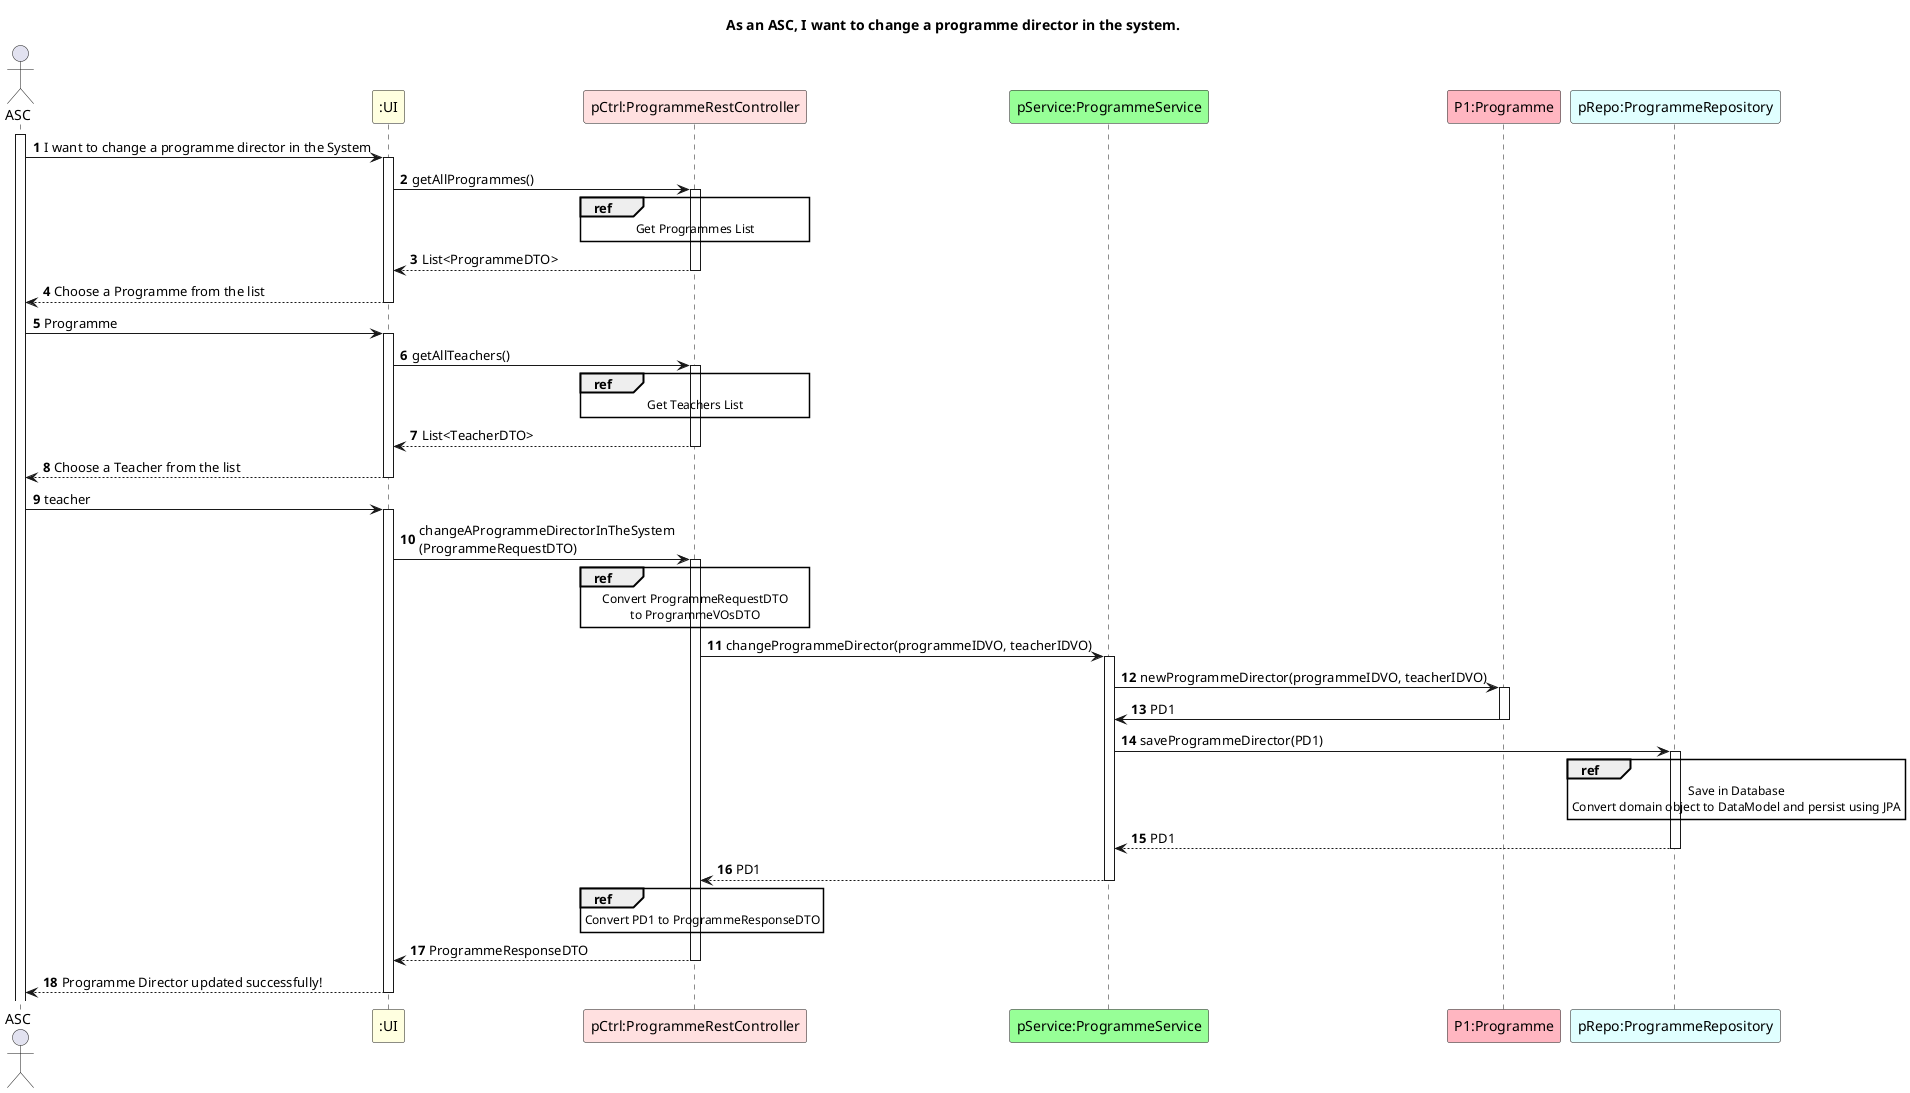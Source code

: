 @startuml
autonumber

title As an ASC, I want to change a programme director in the system.

actor ASC as Admin

participant ":UI" as UI #lightyellow
participant "pCtrl:ProgrammeRestController" as C #implementation
participant "pService:ProgrammeService" as PS #physical
participant "P1:Programme" as P #lightpink
participant "pRepo:ProgrammeRepository" as PR #lightcyan

activate Admin
Admin -> UI ++: I want to change a programme director in the System

UI -> C ++: getAllProgrammes()

ref over C
          Get Programmes List
end ref

C --> UI --: List<ProgrammeDTO>

UI --> Admin --: Choose a Programme from the list

Admin -> UI ++: Programme

UI -> C ++: getAllTeachers()

ref over C
          Get Teachers List
end ref

C --> UI --: List<TeacherDTO>

UI --> Admin --: Choose a Teacher from the list

Admin -> UI ++: teacher

UI -> C ++: changeAProgrammeDirectorInTheSystem \n(ProgrammeRequestDTO)

ref over C
    Convert ProgrammeRequestDTO
    to ProgrammeVOsDTO
end ref

C -> PS ++: changeProgrammeDirector(programmeIDVO, teacherIDVO)

PS -> P ++: newProgrammeDirector(programmeIDVO, teacherIDVO)

P -> PS --: PD1

PS -> PR ++: saveProgrammeDirector(PD1)

ref over PR
    Save in Database
    Convert domain object to DataModel and persist using JPA
end ref

PR --> PS --: PD1

PS --> C --: PD1

ref over C
    Convert PD1 to ProgrammeResponseDTO
end ref

C --> UI --: ProgrammeResponseDTO

UI --> Admin --: Programme Director updated successfully!

@enduml